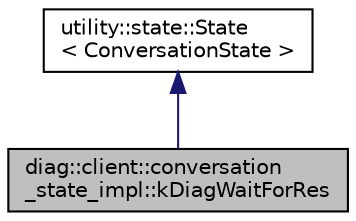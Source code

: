 digraph "diag::client::conversation_state_impl::kDiagWaitForRes"
{
 // LATEX_PDF_SIZE
  edge [fontname="Helvetica",fontsize="10",labelfontname="Helvetica",labelfontsize="10"];
  node [fontname="Helvetica",fontsize="10",shape=record];
  Node1 [label="diag::client::conversation\l_state_impl::kDiagWaitForRes",height=0.2,width=0.4,color="black", fillcolor="grey75", style="filled", fontcolor="black",tooltip=" "];
  Node2 -> Node1 [dir="back",color="midnightblue",fontsize="10",style="solid",fontname="Helvetica"];
  Node2 [label="utility::state::State\l\< ConversationState \>",height=0.2,width=0.4,color="black", fillcolor="white", style="filled",URL="$classutility_1_1state_1_1State.html",tooltip=" "];
}
